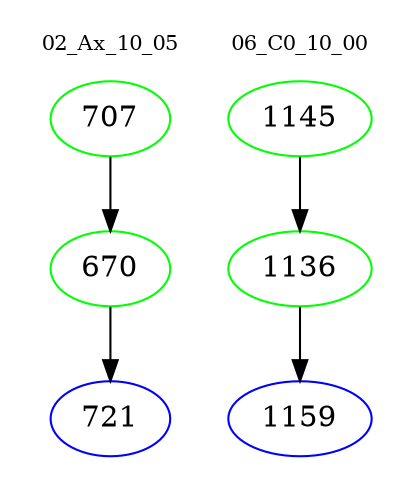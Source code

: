 digraph{
subgraph cluster_0 {
color = white
label = "02_Ax_10_05";
fontsize=10;
T0_707 [label="707", color="green"]
T0_707 -> T0_670 [color="black"]
T0_670 [label="670", color="green"]
T0_670 -> T0_721 [color="black"]
T0_721 [label="721", color="blue"]
}
subgraph cluster_1 {
color = white
label = "06_C0_10_00";
fontsize=10;
T1_1145 [label="1145", color="green"]
T1_1145 -> T1_1136 [color="black"]
T1_1136 [label="1136", color="green"]
T1_1136 -> T1_1159 [color="black"]
T1_1159 [label="1159", color="blue"]
}
}
